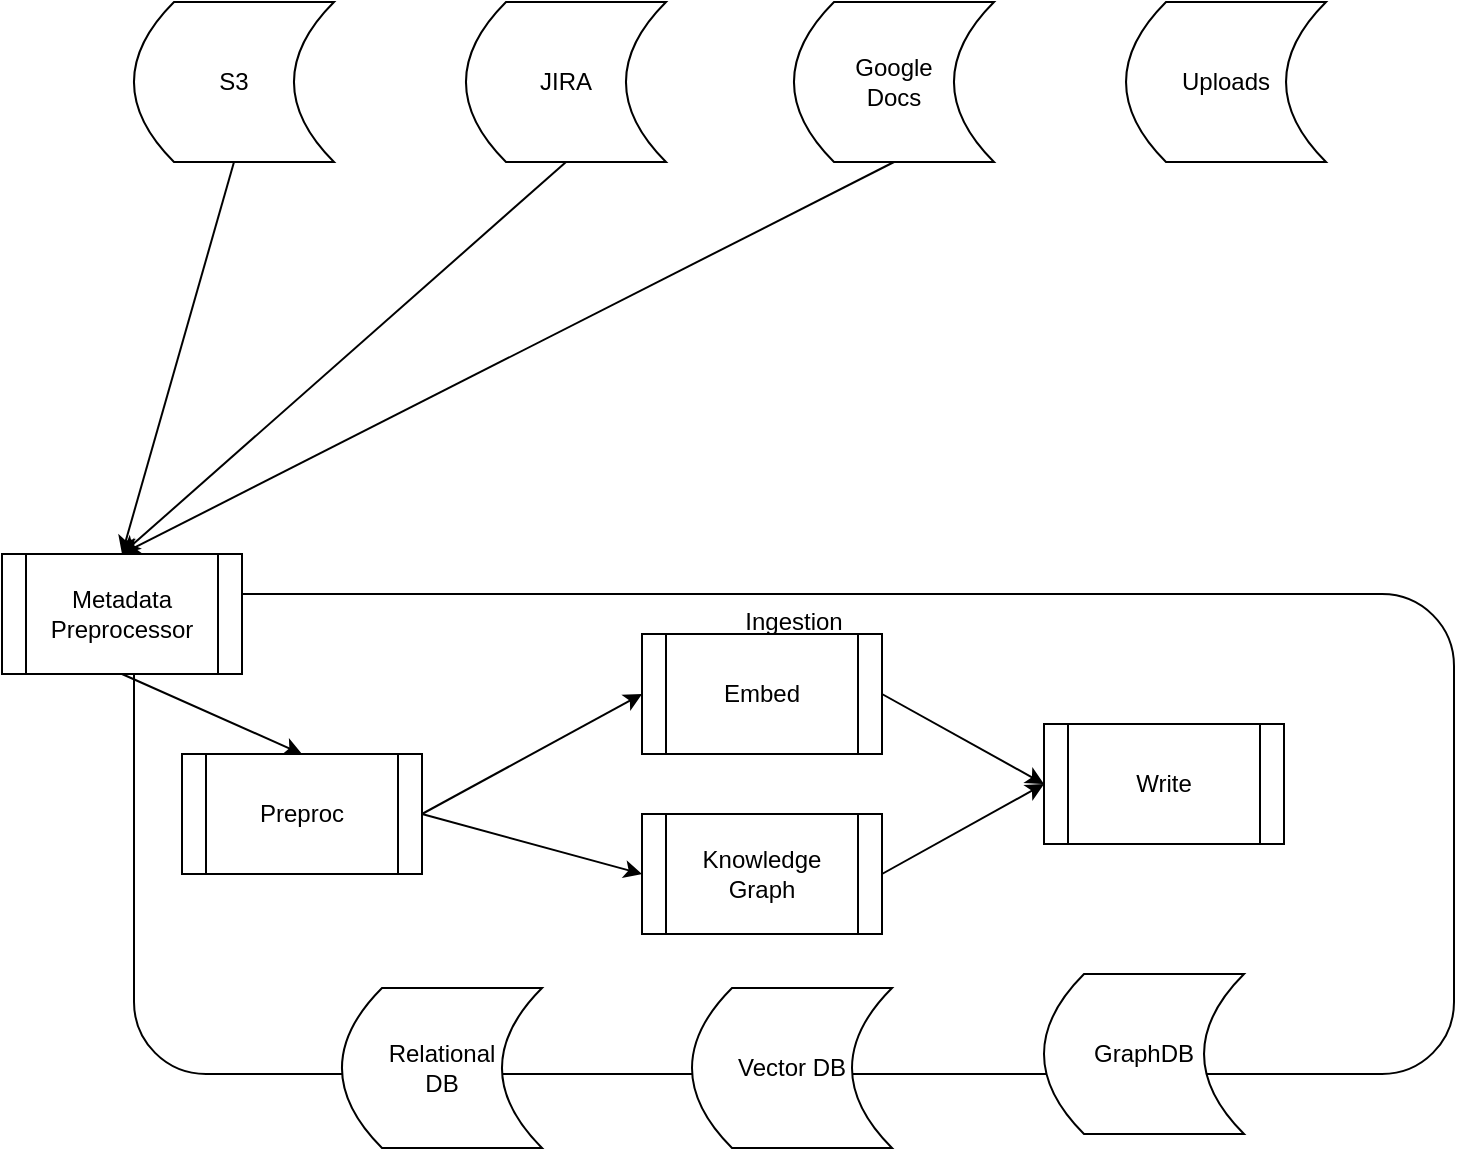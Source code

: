 <mxfile version="21.6.6" type="github">
  <diagram name="Page-1" id="8LaT6ws6c8OMBcNahulS">
    <mxGraphModel dx="984" dy="1162" grid="1" gridSize="10" guides="1" tooltips="1" connect="1" arrows="1" fold="1" page="1" pageScale="1" pageWidth="827" pageHeight="1169" math="0" shadow="0">
      <root>
        <mxCell id="0" />
        <mxCell id="1" parent="0" />
        <mxCell id="54NrBOD5PA2svNVdtnnh-1" value="Ingestion" style="rounded=1;whiteSpace=wrap;html=1;verticalAlign=top;" parent="1" vertex="1">
          <mxGeometry x="116" y="490" width="660" height="240" as="geometry" />
        </mxCell>
        <mxCell id="54NrBOD5PA2svNVdtnnh-2" value="S3" style="shape=dataStorage;whiteSpace=wrap;html=1;fixedSize=1;" parent="1" vertex="1">
          <mxGeometry x="116" y="194" width="100" height="80" as="geometry" />
        </mxCell>
        <mxCell id="54NrBOD5PA2svNVdtnnh-3" value="JIRA" style="shape=dataStorage;whiteSpace=wrap;html=1;fixedSize=1;" parent="1" vertex="1">
          <mxGeometry x="282" y="194" width="100" height="80" as="geometry" />
        </mxCell>
        <mxCell id="54NrBOD5PA2svNVdtnnh-4" value="Google &lt;br&gt;Docs" style="shape=dataStorage;whiteSpace=wrap;html=1;fixedSize=1;" parent="1" vertex="1">
          <mxGeometry x="446" y="194" width="100" height="80" as="geometry" />
        </mxCell>
        <mxCell id="54NrBOD5PA2svNVdtnnh-5" value="Uploads" style="shape=dataStorage;whiteSpace=wrap;html=1;fixedSize=1;" parent="1" vertex="1">
          <mxGeometry x="612" y="194" width="100" height="80" as="geometry" />
        </mxCell>
        <mxCell id="54NrBOD5PA2svNVdtnnh-6" value="Metadata Preprocessor" style="shape=process;whiteSpace=wrap;html=1;backgroundOutline=1;" parent="1" vertex="1">
          <mxGeometry x="50" y="470" width="120" height="60" as="geometry" />
        </mxCell>
        <mxCell id="54NrBOD5PA2svNVdtnnh-7" value="" style="endArrow=classic;html=1;rounded=0;exitX=0.5;exitY=1;exitDx=0;exitDy=0;entryX=0.5;entryY=0;entryDx=0;entryDy=0;" parent="1" source="54NrBOD5PA2svNVdtnnh-3" target="54NrBOD5PA2svNVdtnnh-6" edge="1">
          <mxGeometry width="50" height="50" relative="1" as="geometry">
            <mxPoint x="390" y="620" as="sourcePoint" />
            <mxPoint x="440" y="570" as="targetPoint" />
          </mxGeometry>
        </mxCell>
        <mxCell id="54NrBOD5PA2svNVdtnnh-8" value="" style="endArrow=classic;html=1;rounded=0;exitX=0.5;exitY=1;exitDx=0;exitDy=0;entryX=0.5;entryY=0;entryDx=0;entryDy=0;" parent="1" source="54NrBOD5PA2svNVdtnnh-6" target="54NrBOD5PA2svNVdtnnh-11" edge="1">
          <mxGeometry width="50" height="50" relative="1" as="geometry">
            <mxPoint x="390" y="620" as="sourcePoint" />
            <mxPoint x="440" y="570" as="targetPoint" />
          </mxGeometry>
        </mxCell>
        <mxCell id="54NrBOD5PA2svNVdtnnh-9" value="Relational&lt;br&gt;DB" style="shape=dataStorage;whiteSpace=wrap;html=1;fixedSize=1;" parent="1" vertex="1">
          <mxGeometry x="220" y="687" width="100" height="80" as="geometry" />
        </mxCell>
        <mxCell id="54NrBOD5PA2svNVdtnnh-10" value="Vector DB" style="shape=dataStorage;whiteSpace=wrap;html=1;fixedSize=1;" parent="1" vertex="1">
          <mxGeometry x="395" y="687" width="100" height="80" as="geometry" />
        </mxCell>
        <mxCell id="54NrBOD5PA2svNVdtnnh-11" value="Preproc" style="shape=process;whiteSpace=wrap;html=1;backgroundOutline=1;" parent="1" vertex="1">
          <mxGeometry x="140" y="570" width="120" height="60" as="geometry" />
        </mxCell>
        <mxCell id="54NrBOD5PA2svNVdtnnh-12" value="Embed" style="shape=process;whiteSpace=wrap;html=1;backgroundOutline=1;" parent="1" vertex="1">
          <mxGeometry x="370" y="510" width="120" height="60" as="geometry" />
        </mxCell>
        <mxCell id="54NrBOD5PA2svNVdtnnh-13" value="Write" style="shape=process;whiteSpace=wrap;html=1;backgroundOutline=1;" parent="1" vertex="1">
          <mxGeometry x="571" y="555" width="120" height="60" as="geometry" />
        </mxCell>
        <mxCell id="54NrBOD5PA2svNVdtnnh-14" value="" style="endArrow=classic;html=1;rounded=0;exitX=1;exitY=0.5;exitDx=0;exitDy=0;entryX=0;entryY=0.5;entryDx=0;entryDy=0;" parent="1" source="54NrBOD5PA2svNVdtnnh-11" target="54NrBOD5PA2svNVdtnnh-12" edge="1">
          <mxGeometry width="50" height="50" relative="1" as="geometry">
            <mxPoint x="422" y="507" as="sourcePoint" />
            <mxPoint x="472" y="457" as="targetPoint" />
          </mxGeometry>
        </mxCell>
        <mxCell id="54NrBOD5PA2svNVdtnnh-15" value="" style="endArrow=classic;html=1;rounded=0;exitX=1;exitY=0.5;exitDx=0;exitDy=0;entryX=0;entryY=0.5;entryDx=0;entryDy=0;" parent="1" source="54NrBOD5PA2svNVdtnnh-12" target="54NrBOD5PA2svNVdtnnh-13" edge="1">
          <mxGeometry width="50" height="50" relative="1" as="geometry">
            <mxPoint x="351" y="557" as="sourcePoint" />
            <mxPoint x="395" y="557" as="targetPoint" />
          </mxGeometry>
        </mxCell>
        <mxCell id="54NrBOD5PA2svNVdtnnh-16" value="GraphDB" style="shape=dataStorage;whiteSpace=wrap;html=1;fixedSize=1;" parent="1" vertex="1">
          <mxGeometry x="571" y="680" width="100" height="80" as="geometry" />
        </mxCell>
        <mxCell id="54NrBOD5PA2svNVdtnnh-17" value="Knowledge Graph" style="shape=process;whiteSpace=wrap;html=1;backgroundOutline=1;" parent="1" vertex="1">
          <mxGeometry x="370" y="600" width="120" height="60" as="geometry" />
        </mxCell>
        <mxCell id="54NrBOD5PA2svNVdtnnh-18" value="" style="endArrow=classic;html=1;rounded=0;entryX=0;entryY=0.5;entryDx=0;entryDy=0;exitX=1;exitY=0.5;exitDx=0;exitDy=0;" parent="1" source="54NrBOD5PA2svNVdtnnh-17" target="54NrBOD5PA2svNVdtnnh-13" edge="1">
          <mxGeometry width="50" height="50" relative="1" as="geometry">
            <mxPoint x="390" y="570" as="sourcePoint" />
            <mxPoint x="440" y="520" as="targetPoint" />
          </mxGeometry>
        </mxCell>
        <mxCell id="54NrBOD5PA2svNVdtnnh-20" value="" style="endArrow=classic;html=1;rounded=0;entryX=0;entryY=0.5;entryDx=0;entryDy=0;" parent="1" target="54NrBOD5PA2svNVdtnnh-17" edge="1">
          <mxGeometry width="50" height="50" relative="1" as="geometry">
            <mxPoint x="260" y="600" as="sourcePoint" />
            <mxPoint x="380" y="550" as="targetPoint" />
          </mxGeometry>
        </mxCell>
        <mxCell id="pPt3QI8uL8kGYXBV0wag-1" value="" style="endArrow=classic;html=1;rounded=0;exitX=0.5;exitY=1;exitDx=0;exitDy=0;entryX=0.5;entryY=0;entryDx=0;entryDy=0;" edge="1" parent="1" source="54NrBOD5PA2svNVdtnnh-2" target="54NrBOD5PA2svNVdtnnh-6">
          <mxGeometry width="50" height="50" relative="1" as="geometry">
            <mxPoint x="342" y="284" as="sourcePoint" />
            <mxPoint x="120" y="480" as="targetPoint" />
          </mxGeometry>
        </mxCell>
        <mxCell id="pPt3QI8uL8kGYXBV0wag-2" value="" style="endArrow=classic;html=1;rounded=0;exitX=0.5;exitY=1;exitDx=0;exitDy=0;entryX=0.5;entryY=0;entryDx=0;entryDy=0;" edge="1" parent="1" source="54NrBOD5PA2svNVdtnnh-4" target="54NrBOD5PA2svNVdtnnh-6">
          <mxGeometry width="50" height="50" relative="1" as="geometry">
            <mxPoint x="176" y="284" as="sourcePoint" />
            <mxPoint x="120" y="480" as="targetPoint" />
          </mxGeometry>
        </mxCell>
      </root>
    </mxGraphModel>
  </diagram>
</mxfile>
